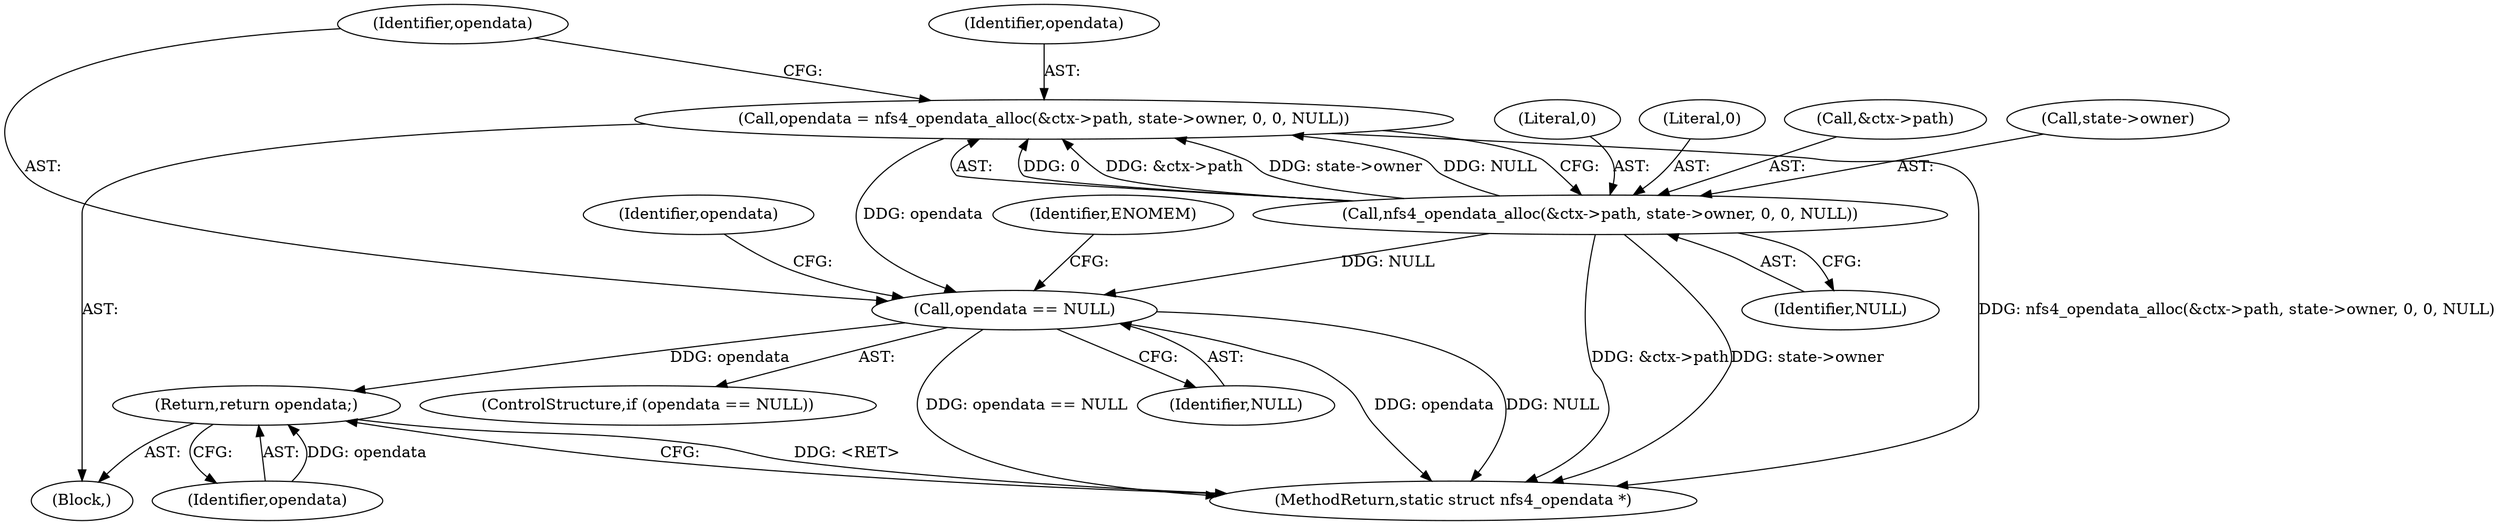 digraph "0_linux_dc0b027dfadfcb8a5504f7d8052754bf8d501ab9_14@API" {
"1000119" [label="(Call,opendata == NULL)"];
"1000105" [label="(Call,opendata = nfs4_opendata_alloc(&ctx->path, state->owner, 0, 0, NULL))"];
"1000107" [label="(Call,nfs4_opendata_alloc(&ctx->path, state->owner, 0, 0, NULL))"];
"1000136" [label="(Return,return opendata;)"];
"1000116" [label="(Literal,0)"];
"1000118" [label="(ControlStructure,if (opendata == NULL))"];
"1000103" [label="(Block,)"];
"1000125" [label="(Identifier,ENOMEM)"];
"1000137" [label="(Identifier,opendata)"];
"1000119" [label="(Call,opendata == NULL)"];
"1000138" [label="(MethodReturn,static struct nfs4_opendata *)"];
"1000115" [label="(Literal,0)"];
"1000106" [label="(Identifier,opendata)"];
"1000120" [label="(Identifier,opendata)"];
"1000107" [label="(Call,nfs4_opendata_alloc(&ctx->path, state->owner, 0, 0, NULL))"];
"1000121" [label="(Identifier,NULL)"];
"1000117" [label="(Identifier,NULL)"];
"1000105" [label="(Call,opendata = nfs4_opendata_alloc(&ctx->path, state->owner, 0, 0, NULL))"];
"1000108" [label="(Call,&ctx->path)"];
"1000136" [label="(Return,return opendata;)"];
"1000112" [label="(Call,state->owner)"];
"1000128" [label="(Identifier,opendata)"];
"1000119" -> "1000118"  [label="AST: "];
"1000119" -> "1000121"  [label="CFG: "];
"1000120" -> "1000119"  [label="AST: "];
"1000121" -> "1000119"  [label="AST: "];
"1000125" -> "1000119"  [label="CFG: "];
"1000128" -> "1000119"  [label="CFG: "];
"1000119" -> "1000138"  [label="DDG: NULL"];
"1000119" -> "1000138"  [label="DDG: opendata == NULL"];
"1000119" -> "1000138"  [label="DDG: opendata"];
"1000105" -> "1000119"  [label="DDG: opendata"];
"1000107" -> "1000119"  [label="DDG: NULL"];
"1000119" -> "1000136"  [label="DDG: opendata"];
"1000105" -> "1000103"  [label="AST: "];
"1000105" -> "1000107"  [label="CFG: "];
"1000106" -> "1000105"  [label="AST: "];
"1000107" -> "1000105"  [label="AST: "];
"1000120" -> "1000105"  [label="CFG: "];
"1000105" -> "1000138"  [label="DDG: nfs4_opendata_alloc(&ctx->path, state->owner, 0, 0, NULL)"];
"1000107" -> "1000105"  [label="DDG: 0"];
"1000107" -> "1000105"  [label="DDG: &ctx->path"];
"1000107" -> "1000105"  [label="DDG: state->owner"];
"1000107" -> "1000105"  [label="DDG: NULL"];
"1000107" -> "1000117"  [label="CFG: "];
"1000108" -> "1000107"  [label="AST: "];
"1000112" -> "1000107"  [label="AST: "];
"1000115" -> "1000107"  [label="AST: "];
"1000116" -> "1000107"  [label="AST: "];
"1000117" -> "1000107"  [label="AST: "];
"1000107" -> "1000138"  [label="DDG: &ctx->path"];
"1000107" -> "1000138"  [label="DDG: state->owner"];
"1000136" -> "1000103"  [label="AST: "];
"1000136" -> "1000137"  [label="CFG: "];
"1000137" -> "1000136"  [label="AST: "];
"1000138" -> "1000136"  [label="CFG: "];
"1000136" -> "1000138"  [label="DDG: <RET>"];
"1000137" -> "1000136"  [label="DDG: opendata"];
}
